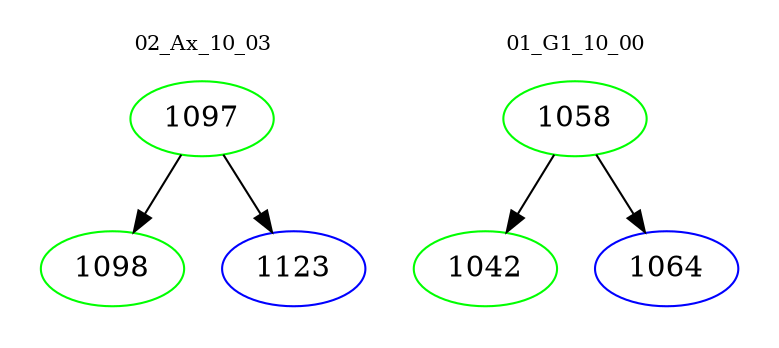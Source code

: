 digraph{
subgraph cluster_0 {
color = white
label = "02_Ax_10_03";
fontsize=10;
T0_1097 [label="1097", color="green"]
T0_1097 -> T0_1098 [color="black"]
T0_1098 [label="1098", color="green"]
T0_1097 -> T0_1123 [color="black"]
T0_1123 [label="1123", color="blue"]
}
subgraph cluster_1 {
color = white
label = "01_G1_10_00";
fontsize=10;
T1_1058 [label="1058", color="green"]
T1_1058 -> T1_1042 [color="black"]
T1_1042 [label="1042", color="green"]
T1_1058 -> T1_1064 [color="black"]
T1_1064 [label="1064", color="blue"]
}
}
